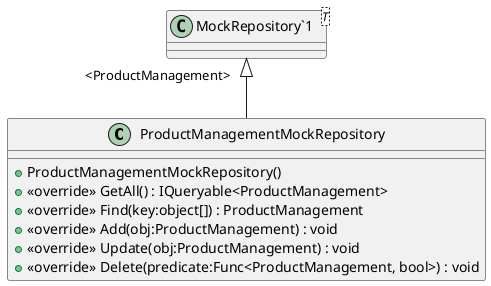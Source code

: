 @startuml
class ProductManagementMockRepository {
    + ProductManagementMockRepository()
    + <<override>> GetAll() : IQueryable<ProductManagement>
    + <<override>> Find(key:object[]) : ProductManagement
    + <<override>> Add(obj:ProductManagement) : void
    + <<override>> Update(obj:ProductManagement) : void
    + <<override>> Delete(predicate:Func<ProductManagement, bool>) : void
}
class "MockRepository`1"<T> {
}
"MockRepository`1" "<ProductManagement>" <|-- ProductManagementMockRepository
@enduml
